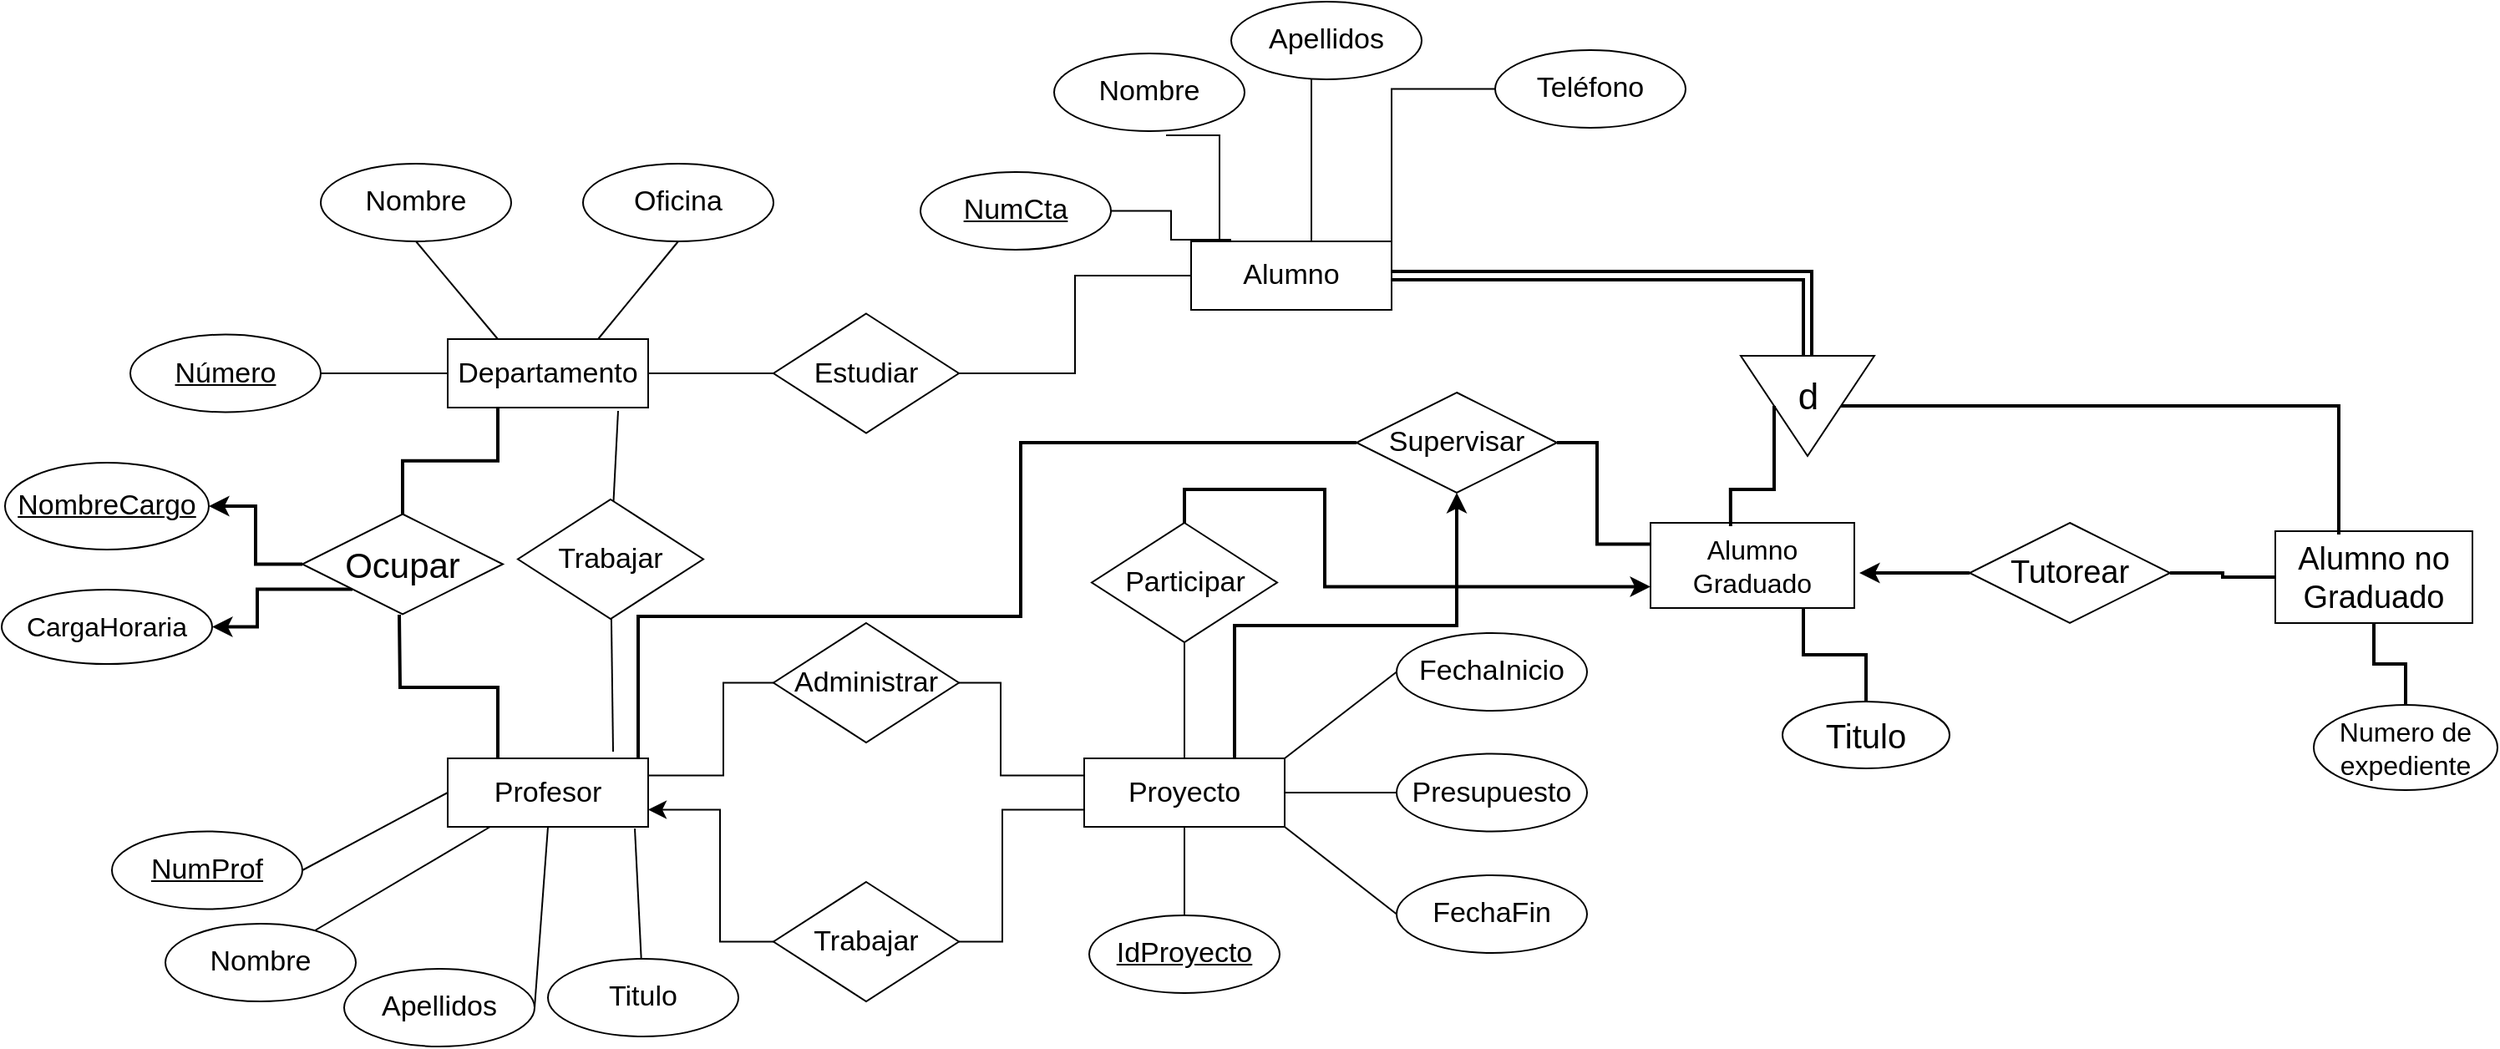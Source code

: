<mxfile version="26.0.16" pages="2">
  <diagram name="Página-1" id="MNPUa2y_HAiEvFGfm7-J">
    <mxGraphModel grid="0" page="0" gridSize="10" guides="1" tooltips="1" connect="1" arrows="1" fold="1" pageScale="1" pageWidth="3300" pageHeight="4681" math="0" shadow="0">
      <root>
        <mxCell id="0" />
        <mxCell id="1" parent="0" />
        <mxCell id="vG0cqCVjyC4AnDkBP3Rt-16" value="" style="edgeStyle=none;curved=1;rounded=0;orthogonalLoop=1;jettySize=auto;html=1;fontSize=12;startSize=8;endSize=8;endArrow=none;startFill=0;" edge="1" parent="1" source="vG0cqCVjyC4AnDkBP3Rt-1" target="vG0cqCVjyC4AnDkBP3Rt-10">
          <mxGeometry relative="1" as="geometry" />
        </mxCell>
        <mxCell id="vG0cqCVjyC4AnDkBP3Rt-18" value="" style="edgeStyle=none;curved=1;rounded=0;orthogonalLoop=1;jettySize=auto;html=1;fontSize=12;startSize=8;endSize=8;endArrow=none;startFill=0;exitX=0.85;exitY=1.049;exitDx=0;exitDy=0;exitPerimeter=0;" edge="1" parent="1" source="vG0cqCVjyC4AnDkBP3Rt-1" target="vG0cqCVjyC4AnDkBP3Rt-12">
          <mxGeometry relative="1" as="geometry">
            <mxPoint x="148" y="370" as="sourcePoint" />
          </mxGeometry>
        </mxCell>
        <mxCell id="vG0cqCVjyC4AnDkBP3Rt-41" style="edgeStyle=none;curved=1;rounded=0;orthogonalLoop=1;jettySize=auto;html=1;exitX=0.25;exitY=0;exitDx=0;exitDy=0;entryX=0.5;entryY=1;entryDx=0;entryDy=0;fontSize=12;startSize=8;endSize=8;endArrow=none;startFill=0;" edge="1" parent="1" source="vG0cqCVjyC4AnDkBP3Rt-1" target="vG0cqCVjyC4AnDkBP3Rt-39">
          <mxGeometry relative="1" as="geometry" />
        </mxCell>
        <mxCell id="vG0cqCVjyC4AnDkBP3Rt-42" style="edgeStyle=none;curved=1;rounded=0;orthogonalLoop=1;jettySize=auto;html=1;exitX=0.75;exitY=0;exitDx=0;exitDy=0;entryX=0.5;entryY=1;entryDx=0;entryDy=0;fontSize=12;startSize=8;endSize=8;endArrow=none;startFill=0;" edge="1" parent="1" source="vG0cqCVjyC4AnDkBP3Rt-1" target="vG0cqCVjyC4AnDkBP3Rt-37">
          <mxGeometry relative="1" as="geometry" />
        </mxCell>
        <mxCell id="vG0cqCVjyC4AnDkBP3Rt-1" value="&lt;font style=&quot;font-size: 17px;&quot;&gt;Departamento&lt;/font&gt;" style="rounded=0;whiteSpace=wrap;html=1;" vertex="1" parent="1">
          <mxGeometry x="60" y="328" width="120" height="41" as="geometry" />
        </mxCell>
        <mxCell id="vG0cqCVjyC4AnDkBP3Rt-64" value="" style="edgeStyle=elbowEdgeStyle;rounded=0;orthogonalLoop=1;jettySize=auto;html=1;fontSize=12;startSize=8;endSize=8;endArrow=none;startFill=0;exitX=0.2;exitY=-0.024;exitDx=0;exitDy=0;exitPerimeter=0;" edge="1" parent="1" source="vG0cqCVjyC4AnDkBP3Rt-3" target="vG0cqCVjyC4AnDkBP3Rt-55">
          <mxGeometry relative="1" as="geometry" />
        </mxCell>
        <mxCell id="vG0cqCVjyC4AnDkBP3Rt-66" value="" style="edgeStyle=elbowEdgeStyle;rounded=0;orthogonalLoop=1;jettySize=auto;html=1;fontSize=12;startSize=8;endSize=8;endArrow=none;startFill=0;" edge="1" parent="1" source="vG0cqCVjyC4AnDkBP3Rt-3" target="vG0cqCVjyC4AnDkBP3Rt-57">
          <mxGeometry relative="1" as="geometry" />
        </mxCell>
        <mxCell id="vG0cqCVjyC4AnDkBP3Rt-67" style="edgeStyle=elbowEdgeStyle;rounded=0;orthogonalLoop=1;jettySize=auto;html=1;entryX=0.588;entryY=1.054;entryDx=0;entryDy=0;fontSize=12;startSize=8;endSize=8;endArrow=none;startFill=0;exitX=0.342;exitY=0.098;exitDx=0;exitDy=0;exitPerimeter=0;entryPerimeter=0;" edge="1" parent="1" target="vG0cqCVjyC4AnDkBP3Rt-56">
          <mxGeometry relative="1" as="geometry">
            <mxPoint x="554.04" y="289.018" as="sourcePoint" />
            <mxPoint x="488" y="219" as="targetPoint" />
          </mxGeometry>
        </mxCell>
        <mxCell id="vG0cqCVjyC4AnDkBP3Rt-68" style="edgeStyle=orthogonalEdgeStyle;rounded=0;orthogonalLoop=1;jettySize=auto;html=1;exitX=1;exitY=0;exitDx=0;exitDy=0;entryX=0;entryY=0.5;entryDx=0;entryDy=0;fontSize=12;startSize=8;endSize=8;endArrow=none;startFill=0;" edge="1" parent="1" source="vG0cqCVjyC4AnDkBP3Rt-3" target="vG0cqCVjyC4AnDkBP3Rt-58">
          <mxGeometry relative="1" as="geometry" />
        </mxCell>
        <mxCell id="7z_1NLkMfc1B31nBbupq-2" style="edgeStyle=orthogonalEdgeStyle;rounded=0;orthogonalLoop=1;jettySize=auto;html=1;exitX=1;exitY=0.5;exitDx=0;exitDy=0;entryX=0;entryY=0.5;entryDx=0;entryDy=0;shape=link;strokeWidth=2;" edge="1" parent="1" source="vG0cqCVjyC4AnDkBP3Rt-3" target="7z_1NLkMfc1B31nBbupq-1">
          <mxGeometry relative="1" as="geometry" />
        </mxCell>
        <mxCell id="vG0cqCVjyC4AnDkBP3Rt-3" value="&lt;font style=&quot;font-size: 17px;&quot;&gt;Alumno&lt;/font&gt;" style="rounded=0;whiteSpace=wrap;html=1;" vertex="1" parent="1">
          <mxGeometry x="505" y="269.5" width="120" height="41" as="geometry" />
        </mxCell>
        <mxCell id="vG0cqCVjyC4AnDkBP3Rt-17" value="" style="edgeStyle=elbowEdgeStyle;rounded=0;orthogonalLoop=1;jettySize=auto;html=1;fontSize=12;startSize=8;endSize=8;endArrow=none;startFill=0;" edge="1" parent="1" source="vG0cqCVjyC4AnDkBP3Rt-10" target="vG0cqCVjyC4AnDkBP3Rt-3">
          <mxGeometry relative="1" as="geometry" />
        </mxCell>
        <mxCell id="vG0cqCVjyC4AnDkBP3Rt-10" value="&lt;font style=&quot;font-size: 17px;&quot;&gt;Estudiar&lt;/font&gt;" style="rhombus;whiteSpace=wrap;html=1;" vertex="1" parent="1">
          <mxGeometry x="255" y="312.75" width="111" height="71.5" as="geometry" />
        </mxCell>
        <mxCell id="vG0cqCVjyC4AnDkBP3Rt-30" style="edgeStyle=orthogonalEdgeStyle;rounded=0;orthogonalLoop=1;jettySize=auto;html=1;exitX=1;exitY=0.5;exitDx=0;exitDy=0;fontSize=12;startSize=8;endSize=8;entryX=0;entryY=0.25;entryDx=0;entryDy=0;endArrow=none;startFill=0;" edge="1" parent="1" source="vG0cqCVjyC4AnDkBP3Rt-11" target="vG0cqCVjyC4AnDkBP3Rt-21">
          <mxGeometry relative="1" as="geometry">
            <mxPoint x="402" y="586" as="targetPoint" />
            <Array as="points">
              <mxPoint x="391" y="534" />
              <mxPoint x="391" y="589" />
            </Array>
          </mxGeometry>
        </mxCell>
        <mxCell id="vG0cqCVjyC4AnDkBP3Rt-31" style="edgeStyle=orthogonalEdgeStyle;rounded=0;orthogonalLoop=1;jettySize=auto;html=1;exitX=0;exitY=0.5;exitDx=0;exitDy=0;fontSize=12;startSize=8;endSize=8;entryX=1;entryY=0.25;entryDx=0;entryDy=0;endArrow=none;startFill=0;" edge="1" parent="1" source="vG0cqCVjyC4AnDkBP3Rt-11" target="vG0cqCVjyC4AnDkBP3Rt-20">
          <mxGeometry relative="1" as="geometry">
            <mxPoint x="224" y="588" as="targetPoint" />
            <Array as="points">
              <mxPoint x="225" y="534" />
              <mxPoint x="225" y="589" />
            </Array>
          </mxGeometry>
        </mxCell>
        <mxCell id="vG0cqCVjyC4AnDkBP3Rt-11" value="&lt;font style=&quot;font-size: 17px;&quot;&gt;Administrar&lt;/font&gt;" style="rhombus;whiteSpace=wrap;html=1;" vertex="1" parent="1">
          <mxGeometry x="255" y="498" width="111" height="71.5" as="geometry" />
        </mxCell>
        <mxCell id="vG0cqCVjyC4AnDkBP3Rt-33" value="" style="edgeStyle=none;curved=1;rounded=0;orthogonalLoop=1;jettySize=auto;html=1;fontSize=12;startSize=8;endSize=8;endArrow=none;startFill=0;" edge="1" parent="1" source="vG0cqCVjyC4AnDkBP3Rt-12">
          <mxGeometry relative="1" as="geometry">
            <mxPoint x="159" y="575" as="targetPoint" />
          </mxGeometry>
        </mxCell>
        <mxCell id="vG0cqCVjyC4AnDkBP3Rt-12" value="&lt;font style=&quot;font-size: 17px;&quot;&gt;Trabajar&lt;/font&gt;" style="rhombus;whiteSpace=wrap;html=1;" vertex="1" parent="1">
          <mxGeometry x="102" y="424" width="111" height="71.5" as="geometry" />
        </mxCell>
        <mxCell id="7z_1NLkMfc1B31nBbupq-7" style="edgeStyle=orthogonalEdgeStyle;rounded=0;orthogonalLoop=1;jettySize=auto;html=1;exitX=0.5;exitY=0;exitDx=0;exitDy=0;entryX=0;entryY=0.75;entryDx=0;entryDy=0;strokeWidth=2;" edge="1" parent="1" source="vG0cqCVjyC4AnDkBP3Rt-13" target="7z_1NLkMfc1B31nBbupq-5">
          <mxGeometry relative="1" as="geometry">
            <Array as="points">
              <mxPoint x="501" y="418" />
              <mxPoint x="585" y="418" />
              <mxPoint x="585" y="476" />
            </Array>
          </mxGeometry>
        </mxCell>
        <mxCell id="vG0cqCVjyC4AnDkBP3Rt-13" value="&lt;font style=&quot;font-size: 17px;&quot;&gt;Participar&lt;/font&gt;" style="rhombus;whiteSpace=wrap;html=1;" vertex="1" parent="1">
          <mxGeometry x="445.5" y="438" width="111" height="71.5" as="geometry" />
        </mxCell>
        <mxCell id="vG0cqCVjyC4AnDkBP3Rt-22" style="edgeStyle=orthogonalEdgeStyle;rounded=0;orthogonalLoop=1;jettySize=auto;html=1;exitX=0;exitY=0.5;exitDx=0;exitDy=0;fontSize=12;startSize=8;endSize=8;entryX=1;entryY=0.75;entryDx=0;entryDy=0;" edge="1" parent="1" source="vG0cqCVjyC4AnDkBP3Rt-15" target="vG0cqCVjyC4AnDkBP3Rt-20">
          <mxGeometry relative="1" as="geometry">
            <mxPoint x="222" y="610" as="targetPoint" />
            <Array as="points">
              <mxPoint x="223" y="689" />
              <mxPoint x="223" y="610" />
            </Array>
          </mxGeometry>
        </mxCell>
        <mxCell id="vG0cqCVjyC4AnDkBP3Rt-29" style="edgeStyle=orthogonalEdgeStyle;rounded=0;orthogonalLoop=1;jettySize=auto;html=1;exitX=1;exitY=0.5;exitDx=0;exitDy=0;fontSize=12;startSize=8;endSize=8;entryX=0;entryY=0.75;entryDx=0;entryDy=0;endArrow=none;startFill=0;" edge="1" parent="1" source="vG0cqCVjyC4AnDkBP3Rt-15" target="vG0cqCVjyC4AnDkBP3Rt-21">
          <mxGeometry relative="1" as="geometry">
            <mxPoint x="402" y="602" as="targetPoint" />
            <Array as="points">
              <mxPoint x="392" y="689" />
              <mxPoint x="392" y="610" />
            </Array>
          </mxGeometry>
        </mxCell>
        <mxCell id="vG0cqCVjyC4AnDkBP3Rt-15" value="&lt;font style=&quot;font-size: 17px;&quot;&gt;Trabajar&lt;/font&gt;" style="rhombus;whiteSpace=wrap;html=1;" vertex="1" parent="1">
          <mxGeometry x="255" y="653" width="111" height="71.5" as="geometry" />
        </mxCell>
        <mxCell id="vG0cqCVjyC4AnDkBP3Rt-48" style="edgeStyle=none;curved=1;rounded=0;orthogonalLoop=1;jettySize=auto;html=1;exitX=0;exitY=0.5;exitDx=0;exitDy=0;entryX=1;entryY=0.5;entryDx=0;entryDy=0;fontSize=12;startSize=8;endSize=8;endArrow=none;startFill=0;" edge="1" parent="1" source="vG0cqCVjyC4AnDkBP3Rt-20" target="vG0cqCVjyC4AnDkBP3Rt-47">
          <mxGeometry relative="1" as="geometry" />
        </mxCell>
        <mxCell id="vG0cqCVjyC4AnDkBP3Rt-49" style="edgeStyle=none;curved=1;rounded=0;orthogonalLoop=1;jettySize=auto;html=1;exitX=0.5;exitY=1;exitDx=0;exitDy=0;entryX=1;entryY=0.5;entryDx=0;entryDy=0;fontSize=12;startSize=8;endSize=8;endArrow=none;startFill=0;" edge="1" parent="1" source="vG0cqCVjyC4AnDkBP3Rt-20" target="vG0cqCVjyC4AnDkBP3Rt-45">
          <mxGeometry relative="1" as="geometry" />
        </mxCell>
        <mxCell id="vG0cqCVjyC4AnDkBP3Rt-50" value="" style="edgeStyle=none;curved=1;rounded=0;orthogonalLoop=1;jettySize=auto;html=1;fontSize=12;startSize=8;endSize=8;endArrow=none;startFill=0;" edge="1" parent="1" source="vG0cqCVjyC4AnDkBP3Rt-20" target="vG0cqCVjyC4AnDkBP3Rt-36">
          <mxGeometry relative="1" as="geometry" />
        </mxCell>
        <mxCell id="vG0cqCVjyC4AnDkBP3Rt-51" value="" style="edgeStyle=none;curved=1;rounded=0;orthogonalLoop=1;jettySize=auto;html=1;fontSize=12;startSize=8;endSize=8;endArrow=none;startFill=0;" edge="1" parent="1" target="vG0cqCVjyC4AnDkBP3Rt-46">
          <mxGeometry relative="1" as="geometry">
            <mxPoint x="172" y="621" as="sourcePoint" />
          </mxGeometry>
        </mxCell>
        <mxCell id="7z_1NLkMfc1B31nBbupq-19" style="edgeStyle=orthogonalEdgeStyle;rounded=0;orthogonalLoop=1;jettySize=auto;html=1;entryX=0;entryY=0.5;entryDx=0;entryDy=0;strokeWidth=2;endArrow=none;startFill=0;exitX=0.95;exitY=0.024;exitDx=0;exitDy=0;exitPerimeter=0;" edge="1" parent="1" source="vG0cqCVjyC4AnDkBP3Rt-20" target="7z_1NLkMfc1B31nBbupq-18">
          <mxGeometry relative="1" as="geometry">
            <mxPoint x="402" y="407" as="targetPoint" />
            <mxPoint x="175" y="573" as="sourcePoint" />
            <Array as="points">
              <mxPoint x="174" y="494" />
              <mxPoint x="403" y="494" />
              <mxPoint x="403" y="390" />
            </Array>
          </mxGeometry>
        </mxCell>
        <mxCell id="eHFIpsnLooeIqLXPNTxi-1" style="edgeStyle=orthogonalEdgeStyle;rounded=0;orthogonalLoop=1;jettySize=auto;html=1;exitX=0.25;exitY=0;exitDx=0;exitDy=0;endArrow=none;startFill=0;strokeWidth=2;" edge="1" parent="1" source="vG0cqCVjyC4AnDkBP3Rt-20">
          <mxGeometry relative="1" as="geometry">
            <mxPoint x="31" y="493" as="targetPoint" />
          </mxGeometry>
        </mxCell>
        <mxCell id="vG0cqCVjyC4AnDkBP3Rt-20" value="&lt;font style=&quot;font-size: 17px;&quot;&gt;Profesor&lt;/font&gt;" style="rounded=0;whiteSpace=wrap;html=1;" vertex="1" parent="1">
          <mxGeometry x="60" y="579" width="120" height="41" as="geometry" />
        </mxCell>
        <mxCell id="vG0cqCVjyC4AnDkBP3Rt-59" style="edgeStyle=none;curved=1;rounded=0;orthogonalLoop=1;jettySize=auto;html=1;exitX=1;exitY=0;exitDx=0;exitDy=0;entryX=0;entryY=0.5;entryDx=0;entryDy=0;fontSize=12;startSize=8;endSize=8;endArrow=none;startFill=0;" edge="1" parent="1" source="vG0cqCVjyC4AnDkBP3Rt-21" target="vG0cqCVjyC4AnDkBP3Rt-43">
          <mxGeometry relative="1" as="geometry" />
        </mxCell>
        <mxCell id="vG0cqCVjyC4AnDkBP3Rt-60" value="" style="edgeStyle=none;curved=1;rounded=0;orthogonalLoop=1;jettySize=auto;html=1;fontSize=12;startSize=8;endSize=8;endArrow=none;startFill=0;" edge="1" parent="1" source="vG0cqCVjyC4AnDkBP3Rt-21" target="vG0cqCVjyC4AnDkBP3Rt-52">
          <mxGeometry relative="1" as="geometry" />
        </mxCell>
        <mxCell id="vG0cqCVjyC4AnDkBP3Rt-61" value="" style="edgeStyle=none;curved=1;rounded=0;orthogonalLoop=1;jettySize=auto;html=1;fontSize=12;startSize=8;endSize=8;endArrow=none;startFill=0;" edge="1" parent="1" source="vG0cqCVjyC4AnDkBP3Rt-21" target="vG0cqCVjyC4AnDkBP3Rt-54">
          <mxGeometry relative="1" as="geometry" />
        </mxCell>
        <mxCell id="vG0cqCVjyC4AnDkBP3Rt-62" style="edgeStyle=none;curved=1;rounded=0;orthogonalLoop=1;jettySize=auto;html=1;exitX=1;exitY=1;exitDx=0;exitDy=0;entryX=0;entryY=0.5;entryDx=0;entryDy=0;fontSize=12;startSize=8;endSize=8;endArrow=none;startFill=0;" edge="1" parent="1" source="vG0cqCVjyC4AnDkBP3Rt-21" target="vG0cqCVjyC4AnDkBP3Rt-53">
          <mxGeometry relative="1" as="geometry" />
        </mxCell>
        <mxCell id="vG0cqCVjyC4AnDkBP3Rt-69" value="" style="edgeStyle=none;curved=1;rounded=0;orthogonalLoop=1;jettySize=auto;html=1;fontSize=12;startSize=8;endSize=8;endArrow=none;startFill=0;" edge="1" parent="1" source="vG0cqCVjyC4AnDkBP3Rt-21" target="vG0cqCVjyC4AnDkBP3Rt-13">
          <mxGeometry relative="1" as="geometry" />
        </mxCell>
        <mxCell id="7z_1NLkMfc1B31nBbupq-21" style="edgeStyle=orthogonalEdgeStyle;rounded=0;orthogonalLoop=1;jettySize=auto;html=1;exitX=0.75;exitY=0;exitDx=0;exitDy=0;entryX=0.5;entryY=1;entryDx=0;entryDy=0;strokeWidth=2;" edge="1" parent="1" source="vG0cqCVjyC4AnDkBP3Rt-21" target="7z_1NLkMfc1B31nBbupq-18">
          <mxGeometry relative="1" as="geometry">
            <mxPoint x="618" y="435" as="targetPoint" />
          </mxGeometry>
        </mxCell>
        <mxCell id="vG0cqCVjyC4AnDkBP3Rt-21" value="&lt;font style=&quot;font-size: 17px;&quot;&gt;Proyecto&lt;/font&gt;" style="rounded=0;whiteSpace=wrap;html=1;" vertex="1" parent="1">
          <mxGeometry x="441" y="579" width="120" height="41" as="geometry" />
        </mxCell>
        <mxCell id="vG0cqCVjyC4AnDkBP3Rt-36" value="&lt;font style=&quot;font-size: 17px;&quot;&gt;Nombre&lt;/font&gt;" style="ellipse;whiteSpace=wrap;html=1;" vertex="1" parent="1">
          <mxGeometry x="-109" y="678" width="114" height="46.5" as="geometry" />
        </mxCell>
        <mxCell id="vG0cqCVjyC4AnDkBP3Rt-37" value="&lt;font style=&quot;font-size: 17px;&quot;&gt;Oficina&lt;/font&gt;" style="ellipse;whiteSpace=wrap;html=1;" vertex="1" parent="1">
          <mxGeometry x="141" y="223" width="114" height="46.5" as="geometry" />
        </mxCell>
        <mxCell id="vG0cqCVjyC4AnDkBP3Rt-40" value="" style="edgeStyle=none;curved=1;rounded=0;orthogonalLoop=1;jettySize=auto;html=1;fontSize=12;startSize=8;endSize=8;endArrow=none;startFill=0;" edge="1" parent="1" source="vG0cqCVjyC4AnDkBP3Rt-38" target="vG0cqCVjyC4AnDkBP3Rt-1">
          <mxGeometry relative="1" as="geometry" />
        </mxCell>
        <mxCell id="vG0cqCVjyC4AnDkBP3Rt-38" value="&lt;font style=&quot;font-size: 17px;&quot;&gt;&lt;u&gt;Número&lt;/u&gt;&lt;/font&gt;" style="ellipse;whiteSpace=wrap;html=1;" vertex="1" parent="1">
          <mxGeometry x="-130" y="325.25" width="114" height="46.5" as="geometry" />
        </mxCell>
        <mxCell id="vG0cqCVjyC4AnDkBP3Rt-39" value="&lt;font style=&quot;font-size: 17px;&quot;&gt;Nombre&lt;/font&gt;" style="ellipse;whiteSpace=wrap;html=1;" vertex="1" parent="1">
          <mxGeometry x="-16" y="223" width="114" height="46.5" as="geometry" />
        </mxCell>
        <mxCell id="vG0cqCVjyC4AnDkBP3Rt-43" value="&lt;font style=&quot;font-size: 17px;&quot;&gt;FechaInicio&lt;/font&gt;" style="ellipse;whiteSpace=wrap;html=1;" vertex="1" parent="1">
          <mxGeometry x="628" y="504" width="114" height="46.5" as="geometry" />
        </mxCell>
        <mxCell id="vG0cqCVjyC4AnDkBP3Rt-45" value="&lt;font style=&quot;font-size: 17px;&quot;&gt;Apellidos&lt;/font&gt;" style="ellipse;whiteSpace=wrap;html=1;" vertex="1" parent="1">
          <mxGeometry x="-2" y="705" width="114" height="46.5" as="geometry" />
        </mxCell>
        <mxCell id="vG0cqCVjyC4AnDkBP3Rt-46" value="&lt;font style=&quot;font-size: 17px;&quot;&gt;Titulo&lt;/font&gt;" style="ellipse;whiteSpace=wrap;html=1;" vertex="1" parent="1">
          <mxGeometry x="120" y="699" width="114" height="46.5" as="geometry" />
        </mxCell>
        <mxCell id="vG0cqCVjyC4AnDkBP3Rt-47" value="&lt;font style=&quot;font-size: 17px;&quot;&gt;&lt;u&gt;NumProf&lt;/u&gt;&lt;/font&gt;" style="ellipse;whiteSpace=wrap;html=1;" vertex="1" parent="1">
          <mxGeometry x="-141" y="622.75" width="114" height="46.5" as="geometry" />
        </mxCell>
        <mxCell id="vG0cqCVjyC4AnDkBP3Rt-52" value="&lt;font style=&quot;font-size: 17px;&quot;&gt;Presupuesto&lt;/font&gt;" style="ellipse;whiteSpace=wrap;html=1;" vertex="1" parent="1">
          <mxGeometry x="628" y="576.25" width="114" height="46.5" as="geometry" />
        </mxCell>
        <mxCell id="vG0cqCVjyC4AnDkBP3Rt-53" value="&lt;font style=&quot;font-size: 17px;&quot;&gt;FechaFin&lt;/font&gt;" style="ellipse;whiteSpace=wrap;html=1;" vertex="1" parent="1">
          <mxGeometry x="628" y="649" width="114" height="46.5" as="geometry" />
        </mxCell>
        <mxCell id="vG0cqCVjyC4AnDkBP3Rt-54" value="&lt;font style=&quot;font-size: 17px;&quot;&gt;&lt;u&gt;IdProyecto&lt;/u&gt;&lt;/font&gt;" style="ellipse;whiteSpace=wrap;html=1;" vertex="1" parent="1">
          <mxGeometry x="444" y="673" width="114" height="46.5" as="geometry" />
        </mxCell>
        <mxCell id="vG0cqCVjyC4AnDkBP3Rt-55" value="&lt;font style=&quot;font-size: 17px;&quot;&gt;&lt;u&gt;NumCta&lt;/u&gt;&lt;/font&gt;" style="ellipse;whiteSpace=wrap;html=1;" vertex="1" parent="1">
          <mxGeometry x="343" y="228" width="114" height="46.5" as="geometry" />
        </mxCell>
        <mxCell id="vG0cqCVjyC4AnDkBP3Rt-56" value="&lt;font style=&quot;font-size: 17px;&quot;&gt;Nombre&lt;/font&gt;" style="ellipse;whiteSpace=wrap;html=1;" vertex="1" parent="1">
          <mxGeometry x="423" y="157" width="114" height="46.5" as="geometry" />
        </mxCell>
        <mxCell id="vG0cqCVjyC4AnDkBP3Rt-57" value="&lt;font style=&quot;font-size: 17px;&quot;&gt;Apellidos&lt;/font&gt;" style="ellipse;whiteSpace=wrap;html=1;" vertex="1" parent="1">
          <mxGeometry x="529" y="126" width="114" height="46.5" as="geometry" />
        </mxCell>
        <mxCell id="vG0cqCVjyC4AnDkBP3Rt-58" value="&lt;font style=&quot;font-size: 17px;&quot;&gt;Teléfono&lt;/font&gt;" style="ellipse;whiteSpace=wrap;html=1;" vertex="1" parent="1">
          <mxGeometry x="687" y="155" width="114" height="46.5" as="geometry" />
        </mxCell>
        <mxCell id="7z_1NLkMfc1B31nBbupq-1" value="" style="triangle;whiteSpace=wrap;html=1;rotation=90;" vertex="1" parent="1">
          <mxGeometry x="844" y="328" width="60" height="80" as="geometry" />
        </mxCell>
        <mxCell id="7z_1NLkMfc1B31nBbupq-4" value="d" style="text;html=1;align=center;verticalAlign=middle;resizable=0;points=[];autosize=1;strokeColor=none;fillColor=none;fontSize=22;" vertex="1" parent="1">
          <mxGeometry x="859" y="344" width="30" height="38" as="geometry" />
        </mxCell>
        <mxCell id="7z_1NLkMfc1B31nBbupq-16" style="edgeStyle=orthogonalEdgeStyle;rounded=0;orthogonalLoop=1;jettySize=auto;html=1;exitX=0.75;exitY=1;exitDx=0;exitDy=0;entryX=0.5;entryY=0;entryDx=0;entryDy=0;endArrow=none;startFill=0;strokeWidth=2;" edge="1" parent="1" source="7z_1NLkMfc1B31nBbupq-5" target="7z_1NLkMfc1B31nBbupq-14">
          <mxGeometry relative="1" as="geometry" />
        </mxCell>
        <mxCell id="7z_1NLkMfc1B31nBbupq-5" value="Alumno Graduado" style="whiteSpace=wrap;html=1;align=center;fontSize=16;" vertex="1" parent="1">
          <mxGeometry x="780" y="438" width="122" height="51" as="geometry" />
        </mxCell>
        <mxCell id="7z_1NLkMfc1B31nBbupq-17" style="edgeStyle=orthogonalEdgeStyle;rounded=0;orthogonalLoop=1;jettySize=auto;html=1;exitX=0.5;exitY=1;exitDx=0;exitDy=0;endArrow=none;startFill=0;strokeWidth=2;" edge="1" parent="1" source="7z_1NLkMfc1B31nBbupq-6" target="7z_1NLkMfc1B31nBbupq-15">
          <mxGeometry relative="1" as="geometry" />
        </mxCell>
        <mxCell id="7z_1NLkMfc1B31nBbupq-6" value="&lt;font style=&quot;font-size: 19px;&quot;&gt;Alumno no Graduado&lt;/font&gt;" style="whiteSpace=wrap;html=1;align=center;" vertex="1" parent="1">
          <mxGeometry x="1154" y="443" width="118" height="55" as="geometry" />
        </mxCell>
        <mxCell id="7z_1NLkMfc1B31nBbupq-8" style="edgeStyle=orthogonalEdgeStyle;rounded=0;orthogonalLoop=1;jettySize=auto;html=1;exitX=0.5;exitY=1;exitDx=0;exitDy=0;entryX=0.393;entryY=0.039;entryDx=0;entryDy=0;entryPerimeter=0;endArrow=none;startFill=0;strokeWidth=2;" edge="1" parent="1" source="7z_1NLkMfc1B31nBbupq-1" target="7z_1NLkMfc1B31nBbupq-5">
          <mxGeometry relative="1" as="geometry" />
        </mxCell>
        <mxCell id="7z_1NLkMfc1B31nBbupq-9" style="edgeStyle=orthogonalEdgeStyle;rounded=0;orthogonalLoop=1;jettySize=auto;html=1;exitX=0.5;exitY=0;exitDx=0;exitDy=0;entryX=0.322;entryY=0.036;entryDx=0;entryDy=0;entryPerimeter=0;endArrow=none;startFill=0;strokeWidth=2;" edge="1" parent="1" source="7z_1NLkMfc1B31nBbupq-1" target="7z_1NLkMfc1B31nBbupq-6">
          <mxGeometry relative="1" as="geometry" />
        </mxCell>
        <mxCell id="7z_1NLkMfc1B31nBbupq-12" style="edgeStyle=orthogonalEdgeStyle;rounded=0;orthogonalLoop=1;jettySize=auto;html=1;exitX=0;exitY=0.5;exitDx=0;exitDy=0;strokeWidth=2;" edge="1" parent="1" source="7z_1NLkMfc1B31nBbupq-10">
          <mxGeometry relative="1" as="geometry">
            <mxPoint x="905" y="468" as="targetPoint" />
          </mxGeometry>
        </mxCell>
        <mxCell id="7z_1NLkMfc1B31nBbupq-13" style="edgeStyle=orthogonalEdgeStyle;rounded=0;orthogonalLoop=1;jettySize=auto;html=1;exitX=1;exitY=0.5;exitDx=0;exitDy=0;entryX=0;entryY=0.5;entryDx=0;entryDy=0;strokeWidth=2;endArrow=none;startFill=0;" edge="1" parent="1" source="7z_1NLkMfc1B31nBbupq-10" target="7z_1NLkMfc1B31nBbupq-6">
          <mxGeometry relative="1" as="geometry" />
        </mxCell>
        <mxCell id="7z_1NLkMfc1B31nBbupq-10" value="&lt;font style=&quot;font-size: 19px;&quot;&gt;Tutorear&lt;/font&gt;" style="shape=rhombus;perimeter=rhombusPerimeter;whiteSpace=wrap;html=1;align=center;" vertex="1" parent="1">
          <mxGeometry x="971" y="438" width="120" height="60" as="geometry" />
        </mxCell>
        <mxCell id="7z_1NLkMfc1B31nBbupq-14" value="&lt;font style=&quot;font-size: 20px;&quot;&gt;Titulo&lt;/font&gt;" style="ellipse;whiteSpace=wrap;html=1;align=center;" vertex="1" parent="1">
          <mxGeometry x="859" y="545" width="100" height="40" as="geometry" />
        </mxCell>
        <mxCell id="7z_1NLkMfc1B31nBbupq-15" value="&lt;font style=&quot;font-size: 16px;&quot;&gt;Numero de expediente&lt;/font&gt;" style="ellipse;whiteSpace=wrap;html=1;align=center;" vertex="1" parent="1">
          <mxGeometry x="1177" y="547" width="110" height="51" as="geometry" />
        </mxCell>
        <mxCell id="7z_1NLkMfc1B31nBbupq-20" style="edgeStyle=orthogonalEdgeStyle;rounded=0;orthogonalLoop=1;jettySize=auto;html=1;exitX=1;exitY=0.5;exitDx=0;exitDy=0;entryX=0;entryY=0.25;entryDx=0;entryDy=0;strokeWidth=2;endArrow=none;startFill=0;" edge="1" parent="1" source="7z_1NLkMfc1B31nBbupq-18" target="7z_1NLkMfc1B31nBbupq-5">
          <mxGeometry relative="1" as="geometry">
            <mxPoint x="747" y="454" as="targetPoint" />
            <Array as="points">
              <mxPoint x="748" y="390" />
              <mxPoint x="748" y="451" />
            </Array>
          </mxGeometry>
        </mxCell>
        <mxCell id="7z_1NLkMfc1B31nBbupq-18" value="&lt;font style=&quot;font-size: 17px;&quot;&gt;Supervisar&lt;/font&gt;" style="shape=rhombus;perimeter=rhombusPerimeter;whiteSpace=wrap;html=1;align=center;" vertex="1" parent="1">
          <mxGeometry x="604" y="360" width="120" height="60" as="geometry" />
        </mxCell>
        <mxCell id="eHFIpsnLooeIqLXPNTxi-2" style="edgeStyle=orthogonalEdgeStyle;rounded=0;orthogonalLoop=1;jettySize=auto;html=1;exitX=0.5;exitY=0;exitDx=0;exitDy=0;entryX=0.25;entryY=1;entryDx=0;entryDy=0;strokeWidth=2;endArrow=none;startFill=0;" edge="1" parent="1" source="7z_1NLkMfc1B31nBbupq-23" target="vG0cqCVjyC4AnDkBP3Rt-1">
          <mxGeometry relative="1" as="geometry" />
        </mxCell>
        <mxCell id="eHFIpsnLooeIqLXPNTxi-3" style="edgeStyle=orthogonalEdgeStyle;rounded=0;orthogonalLoop=1;jettySize=auto;html=1;exitX=0;exitY=0.5;exitDx=0;exitDy=0;entryX=1;entryY=0.5;entryDx=0;entryDy=0;strokeWidth=2;" edge="1" parent="1" source="7z_1NLkMfc1B31nBbupq-23" target="7z_1NLkMfc1B31nBbupq-24">
          <mxGeometry relative="1" as="geometry" />
        </mxCell>
        <mxCell id="eHFIpsnLooeIqLXPNTxi-5" style="edgeStyle=orthogonalEdgeStyle;rounded=0;orthogonalLoop=1;jettySize=auto;html=1;exitX=0;exitY=1;exitDx=0;exitDy=0;entryX=1;entryY=0.5;entryDx=0;entryDy=0;strokeWidth=2;" edge="1" parent="1" source="7z_1NLkMfc1B31nBbupq-23" target="eHFIpsnLooeIqLXPNTxi-4">
          <mxGeometry relative="1" as="geometry" />
        </mxCell>
        <mxCell id="7z_1NLkMfc1B31nBbupq-23" value="&lt;font style=&quot;font-size: 21px;&quot;&gt;Ocupar&lt;/font&gt;" style="shape=rhombus;perimeter=rhombusPerimeter;whiteSpace=wrap;html=1;align=center;" vertex="1" parent="1">
          <mxGeometry x="-27" y="432.75" width="120" height="60" as="geometry" />
        </mxCell>
        <mxCell id="7z_1NLkMfc1B31nBbupq-24" value="&lt;font style=&quot;font-size: 17px;&quot;&gt;NombreCargo&lt;/font&gt;" style="ellipse;whiteSpace=wrap;html=1;align=center;fontStyle=4;" vertex="1" parent="1">
          <mxGeometry x="-205" y="402" width="122" height="52" as="geometry" />
        </mxCell>
        <mxCell id="eHFIpsnLooeIqLXPNTxi-4" value="&lt;font style=&quot;font-size: 16px;&quot;&gt;CargaHoraria&lt;/font&gt;" style="ellipse;whiteSpace=wrap;html=1;align=center;" vertex="1" parent="1">
          <mxGeometry x="-207" y="478" width="126" height="44.5" as="geometry" />
        </mxCell>
      </root>
    </mxGraphModel>
  </diagram>
  <diagram name="Copia de Página-1" id="aIZaOplJsj-urO7Rq6yB">
    <mxGraphModel grid="0" page="0" gridSize="10" guides="1" tooltips="1" connect="1" arrows="1" fold="1" pageScale="1" pageWidth="3300" pageHeight="4681" math="0" shadow="0">
      <root>
        <mxCell id="k1BWHJzf3npKOHhUKRRU-0" />
        <mxCell id="k1BWHJzf3npKOHhUKRRU-1" parent="k1BWHJzf3npKOHhUKRRU-0" />
        <mxCell id="k1BWHJzf3npKOHhUKRRU-2" value="" style="edgeStyle=none;curved=1;rounded=0;orthogonalLoop=1;jettySize=auto;html=1;fontSize=12;startSize=8;endSize=8;endArrow=none;startFill=0;" parent="k1BWHJzf3npKOHhUKRRU-1" source="k1BWHJzf3npKOHhUKRRU-6" target="k1BWHJzf3npKOHhUKRRU-14" edge="1">
          <mxGeometry relative="1" as="geometry" />
        </mxCell>
        <mxCell id="k1BWHJzf3npKOHhUKRRU-3" value="" style="edgeStyle=none;curved=1;rounded=0;orthogonalLoop=1;jettySize=auto;html=1;fontSize=12;startSize=8;endSize=8;endArrow=none;startFill=0;" parent="k1BWHJzf3npKOHhUKRRU-1" source="k1BWHJzf3npKOHhUKRRU-6" target="k1BWHJzf3npKOHhUKRRU-19" edge="1">
          <mxGeometry relative="1" as="geometry" />
        </mxCell>
        <mxCell id="k1BWHJzf3npKOHhUKRRU-4" style="edgeStyle=none;curved=1;rounded=0;orthogonalLoop=1;jettySize=auto;html=1;exitX=0.25;exitY=0;exitDx=0;exitDy=0;entryX=0.5;entryY=1;entryDx=0;entryDy=0;fontSize=12;startSize=8;endSize=8;endArrow=none;startFill=0;" parent="k1BWHJzf3npKOHhUKRRU-1" source="k1BWHJzf3npKOHhUKRRU-6" target="k1BWHJzf3npKOHhUKRRU-39" edge="1">
          <mxGeometry relative="1" as="geometry" />
        </mxCell>
        <mxCell id="k1BWHJzf3npKOHhUKRRU-5" style="edgeStyle=none;curved=1;rounded=0;orthogonalLoop=1;jettySize=auto;html=1;exitX=0.75;exitY=0;exitDx=0;exitDy=0;entryX=0.5;entryY=1;entryDx=0;entryDy=0;fontSize=12;startSize=8;endSize=8;endArrow=none;startFill=0;" parent="k1BWHJzf3npKOHhUKRRU-1" source="k1BWHJzf3npKOHhUKRRU-6" target="k1BWHJzf3npKOHhUKRRU-36" edge="1">
          <mxGeometry relative="1" as="geometry" />
        </mxCell>
        <mxCell id="k1BWHJzf3npKOHhUKRRU-6" value="&lt;font style=&quot;font-size: 17px;&quot;&gt;Departamento&lt;/font&gt;" style="rounded=0;whiteSpace=wrap;html=1;" parent="k1BWHJzf3npKOHhUKRRU-1" vertex="1">
          <mxGeometry x="60" y="328" width="120" height="41" as="geometry" />
        </mxCell>
        <mxCell id="k1BWHJzf3npKOHhUKRRU-7" value="" style="edgeStyle=none;curved=1;rounded=0;orthogonalLoop=1;jettySize=auto;html=1;fontSize=12;startSize=8;endSize=8;endArrow=none;startFill=1;startArrow=classic;" parent="k1BWHJzf3npKOHhUKRRU-1" source="k1BWHJzf3npKOHhUKRRU-12" target="k1BWHJzf3npKOHhUKRRU-20" edge="1">
          <mxGeometry relative="1" as="geometry" />
        </mxCell>
        <mxCell id="k1BWHJzf3npKOHhUKRRU-8" value="" style="edgeStyle=none;curved=1;rounded=0;orthogonalLoop=1;jettySize=auto;html=1;fontSize=12;startSize=8;endSize=8;endArrow=none;startFill=0;" parent="k1BWHJzf3npKOHhUKRRU-1" source="k1BWHJzf3npKOHhUKRRU-12" target="k1BWHJzf3npKOHhUKRRU-47" edge="1">
          <mxGeometry relative="1" as="geometry" />
        </mxCell>
        <mxCell id="k1BWHJzf3npKOHhUKRRU-9" value="" style="edgeStyle=none;curved=1;rounded=0;orthogonalLoop=1;jettySize=auto;html=1;fontSize=12;startSize=8;endSize=8;endArrow=none;startFill=0;" parent="k1BWHJzf3npKOHhUKRRU-1" source="k1BWHJzf3npKOHhUKRRU-12" target="k1BWHJzf3npKOHhUKRRU-49" edge="1">
          <mxGeometry relative="1" as="geometry" />
        </mxCell>
        <mxCell id="k1BWHJzf3npKOHhUKRRU-10" style="edgeStyle=none;curved=1;rounded=0;orthogonalLoop=1;jettySize=auto;html=1;exitX=1;exitY=0;exitDx=0;exitDy=0;entryX=0;entryY=0.5;entryDx=0;entryDy=0;fontSize=12;startSize=8;endSize=8;endArrow=none;startFill=0;" parent="k1BWHJzf3npKOHhUKRRU-1" source="k1BWHJzf3npKOHhUKRRU-12" target="k1BWHJzf3npKOHhUKRRU-48" edge="1">
          <mxGeometry relative="1" as="geometry" />
        </mxCell>
        <mxCell id="k1BWHJzf3npKOHhUKRRU-11" style="edgeStyle=none;curved=1;rounded=0;orthogonalLoop=1;jettySize=auto;html=1;exitX=1;exitY=1;exitDx=0;exitDy=0;entryX=0;entryY=0.5;entryDx=0;entryDy=0;fontSize=12;startSize=8;endSize=8;endArrow=none;startFill=0;" parent="k1BWHJzf3npKOHhUKRRU-1" source="k1BWHJzf3npKOHhUKRRU-12" target="k1BWHJzf3npKOHhUKRRU-50" edge="1">
          <mxGeometry relative="1" as="geometry" />
        </mxCell>
        <mxCell id="k1BWHJzf3npKOHhUKRRU-12" value="&lt;font style=&quot;font-size: 17px;&quot;&gt;Alumno&lt;/font&gt;" style="rounded=0;whiteSpace=wrap;html=1;" parent="k1BWHJzf3npKOHhUKRRU-1" vertex="1">
          <mxGeometry x="441" y="328" width="120" height="41" as="geometry" />
        </mxCell>
        <mxCell id="k1BWHJzf3npKOHhUKRRU-13" value="" style="edgeStyle=none;curved=1;rounded=0;orthogonalLoop=1;jettySize=auto;html=1;fontSize=12;startSize=8;endSize=8;endArrow=none;startFill=0;" parent="k1BWHJzf3npKOHhUKRRU-1" source="k1BWHJzf3npKOHhUKRRU-14" target="k1BWHJzf3npKOHhUKRRU-12" edge="1">
          <mxGeometry relative="1" as="geometry" />
        </mxCell>
        <mxCell id="k1BWHJzf3npKOHhUKRRU-14" value="&lt;font style=&quot;font-size: 17px;&quot;&gt;Estudiar&lt;/font&gt;" style="rhombus;whiteSpace=wrap;html=1;" parent="k1BWHJzf3npKOHhUKRRU-1" vertex="1">
          <mxGeometry x="255" y="312.75" width="111" height="71.5" as="geometry" />
        </mxCell>
        <mxCell id="k1BWHJzf3npKOHhUKRRU-15" style="edgeStyle=orthogonalEdgeStyle;rounded=0;orthogonalLoop=1;jettySize=auto;html=1;exitX=1;exitY=0.5;exitDx=0;exitDy=0;fontSize=12;startSize=8;endSize=8;entryX=0;entryY=0.25;entryDx=0;entryDy=0;endArrow=none;startFill=0;" parent="k1BWHJzf3npKOHhUKRRU-1" source="k1BWHJzf3npKOHhUKRRU-17" target="k1BWHJzf3npKOHhUKRRU-34" edge="1">
          <mxGeometry relative="1" as="geometry">
            <mxPoint x="402" y="586" as="targetPoint" />
            <Array as="points">
              <mxPoint x="391" y="534" />
              <mxPoint x="391" y="589" />
            </Array>
          </mxGeometry>
        </mxCell>
        <mxCell id="k1BWHJzf3npKOHhUKRRU-16" style="edgeStyle=orthogonalEdgeStyle;rounded=0;orthogonalLoop=1;jettySize=auto;html=1;exitX=0;exitY=0.5;exitDx=0;exitDy=0;fontSize=12;startSize=8;endSize=8;entryX=1;entryY=0.25;entryDx=0;entryDy=0;endArrow=none;startFill=0;" parent="k1BWHJzf3npKOHhUKRRU-1" source="k1BWHJzf3npKOHhUKRRU-17" target="k1BWHJzf3npKOHhUKRRU-28" edge="1">
          <mxGeometry relative="1" as="geometry">
            <mxPoint x="224" y="588" as="targetPoint" />
            <Array as="points">
              <mxPoint x="225" y="534" />
              <mxPoint x="225" y="589" />
            </Array>
          </mxGeometry>
        </mxCell>
        <mxCell id="k1BWHJzf3npKOHhUKRRU-17" value="&lt;font style=&quot;font-size: 17px;&quot;&gt;Administrar&lt;/font&gt;" style="rhombus;whiteSpace=wrap;html=1;" parent="k1BWHJzf3npKOHhUKRRU-1" vertex="1">
          <mxGeometry x="255" y="498" width="111" height="71.5" as="geometry" />
        </mxCell>
        <mxCell id="k1BWHJzf3npKOHhUKRRU-18" value="" style="edgeStyle=none;curved=1;rounded=0;orthogonalLoop=1;jettySize=auto;html=1;fontSize=12;startSize=8;endSize=8;endArrow=none;startFill=0;" parent="k1BWHJzf3npKOHhUKRRU-1" source="k1BWHJzf3npKOHhUKRRU-19" target="k1BWHJzf3npKOHhUKRRU-28" edge="1">
          <mxGeometry relative="1" as="geometry" />
        </mxCell>
        <mxCell id="k1BWHJzf3npKOHhUKRRU-19" value="&lt;font style=&quot;font-size: 17px;&quot;&gt;Trabajar&lt;/font&gt;" style="rhombus;whiteSpace=wrap;html=1;" parent="k1BWHJzf3npKOHhUKRRU-1" vertex="1">
          <mxGeometry x="64.5" y="438" width="111" height="71.5" as="geometry" />
        </mxCell>
        <mxCell id="k1BWHJzf3npKOHhUKRRU-20" value="&lt;font style=&quot;font-size: 17px;&quot;&gt;Participar&lt;/font&gt;" style="rhombus;whiteSpace=wrap;html=1;" parent="k1BWHJzf3npKOHhUKRRU-1" vertex="1">
          <mxGeometry x="445.5" y="438" width="111" height="71.5" as="geometry" />
        </mxCell>
        <mxCell id="k1BWHJzf3npKOHhUKRRU-21" style="edgeStyle=orthogonalEdgeStyle;rounded=0;orthogonalLoop=1;jettySize=auto;html=1;exitX=0;exitY=0.5;exitDx=0;exitDy=0;fontSize=12;startSize=8;endSize=8;entryX=1;entryY=0.75;entryDx=0;entryDy=0;" parent="k1BWHJzf3npKOHhUKRRU-1" source="k1BWHJzf3npKOHhUKRRU-23" target="k1BWHJzf3npKOHhUKRRU-28" edge="1">
          <mxGeometry relative="1" as="geometry">
            <mxPoint x="222" y="610" as="targetPoint" />
            <Array as="points">
              <mxPoint x="223" y="689" />
              <mxPoint x="223" y="610" />
            </Array>
          </mxGeometry>
        </mxCell>
        <mxCell id="k1BWHJzf3npKOHhUKRRU-22" style="edgeStyle=orthogonalEdgeStyle;rounded=0;orthogonalLoop=1;jettySize=auto;html=1;exitX=1;exitY=0.5;exitDx=0;exitDy=0;fontSize=12;startSize=8;endSize=8;entryX=0;entryY=0.75;entryDx=0;entryDy=0;endArrow=none;startFill=0;" parent="k1BWHJzf3npKOHhUKRRU-1" source="k1BWHJzf3npKOHhUKRRU-23" target="k1BWHJzf3npKOHhUKRRU-34" edge="1">
          <mxGeometry relative="1" as="geometry">
            <mxPoint x="402" y="602" as="targetPoint" />
            <Array as="points">
              <mxPoint x="392" y="689" />
              <mxPoint x="392" y="610" />
            </Array>
          </mxGeometry>
        </mxCell>
        <mxCell id="k1BWHJzf3npKOHhUKRRU-23" value="&lt;font style=&quot;font-size: 17px;&quot;&gt;Trabajar&lt;/font&gt;" style="rhombus;whiteSpace=wrap;html=1;" parent="k1BWHJzf3npKOHhUKRRU-1" vertex="1">
          <mxGeometry x="255" y="693" width="111" height="71.5" as="geometry" />
        </mxCell>
        <mxCell id="k1BWHJzf3npKOHhUKRRU-24" style="edgeStyle=none;curved=1;rounded=0;orthogonalLoop=1;jettySize=auto;html=1;exitX=0;exitY=0;exitDx=0;exitDy=0;entryX=1;entryY=0.5;entryDx=0;entryDy=0;fontSize=12;startSize=8;endSize=8;endArrow=none;startFill=0;" parent="k1BWHJzf3npKOHhUKRRU-1" source="k1BWHJzf3npKOHhUKRRU-28" target="k1BWHJzf3npKOHhUKRRU-43" edge="1">
          <mxGeometry relative="1" as="geometry" />
        </mxCell>
        <mxCell id="k1BWHJzf3npKOHhUKRRU-25" style="edgeStyle=none;curved=1;rounded=0;orthogonalLoop=1;jettySize=auto;html=1;exitX=0;exitY=1;exitDx=0;exitDy=0;entryX=1;entryY=0.5;entryDx=0;entryDy=0;fontSize=12;startSize=8;endSize=8;endArrow=none;startFill=0;" parent="k1BWHJzf3npKOHhUKRRU-1" source="k1BWHJzf3npKOHhUKRRU-28" target="k1BWHJzf3npKOHhUKRRU-41" edge="1">
          <mxGeometry relative="1" as="geometry" />
        </mxCell>
        <mxCell id="k1BWHJzf3npKOHhUKRRU-26" value="" style="edgeStyle=none;curved=1;rounded=0;orthogonalLoop=1;jettySize=auto;html=1;fontSize=12;startSize=8;endSize=8;endArrow=none;startFill=0;" parent="k1BWHJzf3npKOHhUKRRU-1" source="k1BWHJzf3npKOHhUKRRU-28" target="k1BWHJzf3npKOHhUKRRU-35" edge="1">
          <mxGeometry relative="1" as="geometry" />
        </mxCell>
        <mxCell id="k1BWHJzf3npKOHhUKRRU-27" value="" style="edgeStyle=none;curved=1;rounded=0;orthogonalLoop=1;jettySize=auto;html=1;fontSize=12;startSize=8;endSize=8;endArrow=none;startFill=0;" parent="k1BWHJzf3npKOHhUKRRU-1" source="k1BWHJzf3npKOHhUKRRU-28" target="k1BWHJzf3npKOHhUKRRU-42" edge="1">
          <mxGeometry relative="1" as="geometry" />
        </mxCell>
        <mxCell id="k1BWHJzf3npKOHhUKRRU-28" value="&lt;font style=&quot;font-size: 17px;&quot;&gt;Profesor&lt;/font&gt;" style="rounded=0;whiteSpace=wrap;html=1;" parent="k1BWHJzf3npKOHhUKRRU-1" vertex="1">
          <mxGeometry x="60" y="579" width="120" height="41" as="geometry" />
        </mxCell>
        <mxCell id="k1BWHJzf3npKOHhUKRRU-29" style="edgeStyle=none;curved=1;rounded=0;orthogonalLoop=1;jettySize=auto;html=1;exitX=1;exitY=0;exitDx=0;exitDy=0;entryX=0;entryY=0.5;entryDx=0;entryDy=0;fontSize=12;startSize=8;endSize=8;endArrow=none;startFill=0;" parent="k1BWHJzf3npKOHhUKRRU-1" source="k1BWHJzf3npKOHhUKRRU-34" target="k1BWHJzf3npKOHhUKRRU-40" edge="1">
          <mxGeometry relative="1" as="geometry" />
        </mxCell>
        <mxCell id="k1BWHJzf3npKOHhUKRRU-30" value="" style="edgeStyle=none;curved=1;rounded=0;orthogonalLoop=1;jettySize=auto;html=1;fontSize=12;startSize=8;endSize=8;endArrow=none;startFill=0;" parent="k1BWHJzf3npKOHhUKRRU-1" source="k1BWHJzf3npKOHhUKRRU-34" target="k1BWHJzf3npKOHhUKRRU-44" edge="1">
          <mxGeometry relative="1" as="geometry" />
        </mxCell>
        <mxCell id="k1BWHJzf3npKOHhUKRRU-31" value="" style="edgeStyle=none;curved=1;rounded=0;orthogonalLoop=1;jettySize=auto;html=1;fontSize=12;startSize=8;endSize=8;endArrow=none;startFill=0;" parent="k1BWHJzf3npKOHhUKRRU-1" source="k1BWHJzf3npKOHhUKRRU-34" target="k1BWHJzf3npKOHhUKRRU-46" edge="1">
          <mxGeometry relative="1" as="geometry" />
        </mxCell>
        <mxCell id="k1BWHJzf3npKOHhUKRRU-32" style="edgeStyle=none;curved=1;rounded=0;orthogonalLoop=1;jettySize=auto;html=1;exitX=1;exitY=1;exitDx=0;exitDy=0;entryX=0;entryY=0.5;entryDx=0;entryDy=0;fontSize=12;startSize=8;endSize=8;endArrow=none;startFill=0;" parent="k1BWHJzf3npKOHhUKRRU-1" source="k1BWHJzf3npKOHhUKRRU-34" target="k1BWHJzf3npKOHhUKRRU-45" edge="1">
          <mxGeometry relative="1" as="geometry" />
        </mxCell>
        <mxCell id="k1BWHJzf3npKOHhUKRRU-33" value="" style="edgeStyle=none;curved=1;rounded=0;orthogonalLoop=1;jettySize=auto;html=1;fontSize=12;startSize=8;endSize=8;endArrow=none;startFill=0;" parent="k1BWHJzf3npKOHhUKRRU-1" source="k1BWHJzf3npKOHhUKRRU-34" target="k1BWHJzf3npKOHhUKRRU-20" edge="1">
          <mxGeometry relative="1" as="geometry" />
        </mxCell>
        <mxCell id="k1BWHJzf3npKOHhUKRRU-34" value="&lt;font style=&quot;font-size: 17px;&quot;&gt;Proyecto&lt;/font&gt;" style="rounded=0;whiteSpace=wrap;html=1;" parent="k1BWHJzf3npKOHhUKRRU-1" vertex="1">
          <mxGeometry x="441" y="579" width="120" height="41" as="geometry" />
        </mxCell>
        <mxCell id="k1BWHJzf3npKOHhUKRRU-35" value="&lt;font style=&quot;font-size: 17px;&quot;&gt;Nombre&lt;/font&gt;" style="ellipse;whiteSpace=wrap;html=1;" parent="k1BWHJzf3npKOHhUKRRU-1" vertex="1">
          <mxGeometry x="-130" y="576.25" width="114" height="46.5" as="geometry" />
        </mxCell>
        <mxCell id="k1BWHJzf3npKOHhUKRRU-36" value="&lt;font style=&quot;font-size: 17px;&quot;&gt;Oficina&lt;/font&gt;" style="ellipse;whiteSpace=wrap;html=1;" parent="k1BWHJzf3npKOHhUKRRU-1" vertex="1">
          <mxGeometry x="141" y="223" width="114" height="46.5" as="geometry" />
        </mxCell>
        <mxCell id="k1BWHJzf3npKOHhUKRRU-37" value="" style="edgeStyle=none;curved=1;rounded=0;orthogonalLoop=1;jettySize=auto;html=1;fontSize=12;startSize=8;endSize=8;endArrow=none;startFill=0;" parent="k1BWHJzf3npKOHhUKRRU-1" source="k1BWHJzf3npKOHhUKRRU-38" target="k1BWHJzf3npKOHhUKRRU-6" edge="1">
          <mxGeometry relative="1" as="geometry" />
        </mxCell>
        <mxCell id="k1BWHJzf3npKOHhUKRRU-38" value="&lt;font style=&quot;font-size: 17px;&quot;&gt;&lt;u&gt;Número&lt;/u&gt;&lt;/font&gt;" style="ellipse;whiteSpace=wrap;html=1;" parent="k1BWHJzf3npKOHhUKRRU-1" vertex="1">
          <mxGeometry x="-130" y="325.25" width="114" height="46.5" as="geometry" />
        </mxCell>
        <mxCell id="k1BWHJzf3npKOHhUKRRU-39" value="&lt;font style=&quot;font-size: 17px;&quot;&gt;Nombre&lt;/font&gt;" style="ellipse;whiteSpace=wrap;html=1;" parent="k1BWHJzf3npKOHhUKRRU-1" vertex="1">
          <mxGeometry x="-16" y="223" width="114" height="46.5" as="geometry" />
        </mxCell>
        <mxCell id="k1BWHJzf3npKOHhUKRRU-40" value="&lt;font style=&quot;font-size: 17px;&quot;&gt;FechaInicio&lt;/font&gt;" style="ellipse;whiteSpace=wrap;html=1;" parent="k1BWHJzf3npKOHhUKRRU-1" vertex="1">
          <mxGeometry x="628" y="504" width="114" height="46.5" as="geometry" />
        </mxCell>
        <mxCell id="k1BWHJzf3npKOHhUKRRU-41" value="&lt;font style=&quot;font-size: 17px;&quot;&gt;Apellidos&lt;/font&gt;" style="ellipse;whiteSpace=wrap;html=1;" parent="k1BWHJzf3npKOHhUKRRU-1" vertex="1">
          <mxGeometry x="-130" y="673" width="114" height="46.5" as="geometry" />
        </mxCell>
        <mxCell id="k1BWHJzf3npKOHhUKRRU-42" value="&lt;font style=&quot;font-size: 17px;&quot;&gt;Titulo&lt;/font&gt;" style="ellipse;whiteSpace=wrap;html=1;" parent="k1BWHJzf3npKOHhUKRRU-1" vertex="1">
          <mxGeometry x="63" y="697" width="114" height="46.5" as="geometry" />
        </mxCell>
        <mxCell id="k1BWHJzf3npKOHhUKRRU-43" value="&lt;font style=&quot;font-size: 17px;&quot;&gt;&lt;u&gt;NumProf&lt;/u&gt;&lt;/font&gt;" style="ellipse;whiteSpace=wrap;html=1;" parent="k1BWHJzf3npKOHhUKRRU-1" vertex="1">
          <mxGeometry x="-130" y="480" width="114" height="46.5" as="geometry" />
        </mxCell>
        <mxCell id="k1BWHJzf3npKOHhUKRRU-44" value="&lt;font style=&quot;font-size: 17px;&quot;&gt;Presupuesto&lt;/font&gt;" style="ellipse;whiteSpace=wrap;html=1;" parent="k1BWHJzf3npKOHhUKRRU-1" vertex="1">
          <mxGeometry x="628" y="576.25" width="114" height="46.5" as="geometry" />
        </mxCell>
        <mxCell id="k1BWHJzf3npKOHhUKRRU-45" value="&lt;font style=&quot;font-size: 17px;&quot;&gt;FechaFin&lt;/font&gt;" style="ellipse;whiteSpace=wrap;html=1;" parent="k1BWHJzf3npKOHhUKRRU-1" vertex="1">
          <mxGeometry x="628" y="649" width="114" height="46.5" as="geometry" />
        </mxCell>
        <mxCell id="k1BWHJzf3npKOHhUKRRU-46" value="&lt;font style=&quot;font-size: 17px;&quot;&gt;&lt;u&gt;IdProyecto&lt;/u&gt;&lt;/font&gt;" style="ellipse;whiteSpace=wrap;html=1;" parent="k1BWHJzf3npKOHhUKRRU-1" vertex="1">
          <mxGeometry x="444" y="673" width="114" height="46.5" as="geometry" />
        </mxCell>
        <mxCell id="k1BWHJzf3npKOHhUKRRU-47" value="&lt;font style=&quot;font-size: 17px;&quot;&gt;&lt;u&gt;NumCta&lt;/u&gt;&lt;/font&gt;" style="ellipse;whiteSpace=wrap;html=1;" parent="k1BWHJzf3npKOHhUKRRU-1" vertex="1">
          <mxGeometry x="444" y="239" width="114" height="46.5" as="geometry" />
        </mxCell>
        <mxCell id="k1BWHJzf3npKOHhUKRRU-48" value="&lt;font style=&quot;font-size: 17px;&quot;&gt;Nombre&lt;/font&gt;" style="ellipse;whiteSpace=wrap;html=1;" parent="k1BWHJzf3npKOHhUKRRU-1" vertex="1">
          <mxGeometry x="628" y="252" width="114" height="46.5" as="geometry" />
        </mxCell>
        <mxCell id="k1BWHJzf3npKOHhUKRRU-49" value="&lt;font style=&quot;font-size: 17px;&quot;&gt;Apellidos&lt;/font&gt;" style="ellipse;whiteSpace=wrap;html=1;" parent="k1BWHJzf3npKOHhUKRRU-1" vertex="1">
          <mxGeometry x="628" y="325.25" width="114" height="46.5" as="geometry" />
        </mxCell>
        <mxCell id="k1BWHJzf3npKOHhUKRRU-50" value="&lt;font style=&quot;font-size: 17px;&quot;&gt;Teléfono&lt;/font&gt;" style="ellipse;whiteSpace=wrap;html=1;" parent="k1BWHJzf3npKOHhUKRRU-1" vertex="1">
          <mxGeometry x="628" y="399" width="114" height="46.5" as="geometry" />
        </mxCell>
      </root>
    </mxGraphModel>
  </diagram>
</mxfile>
